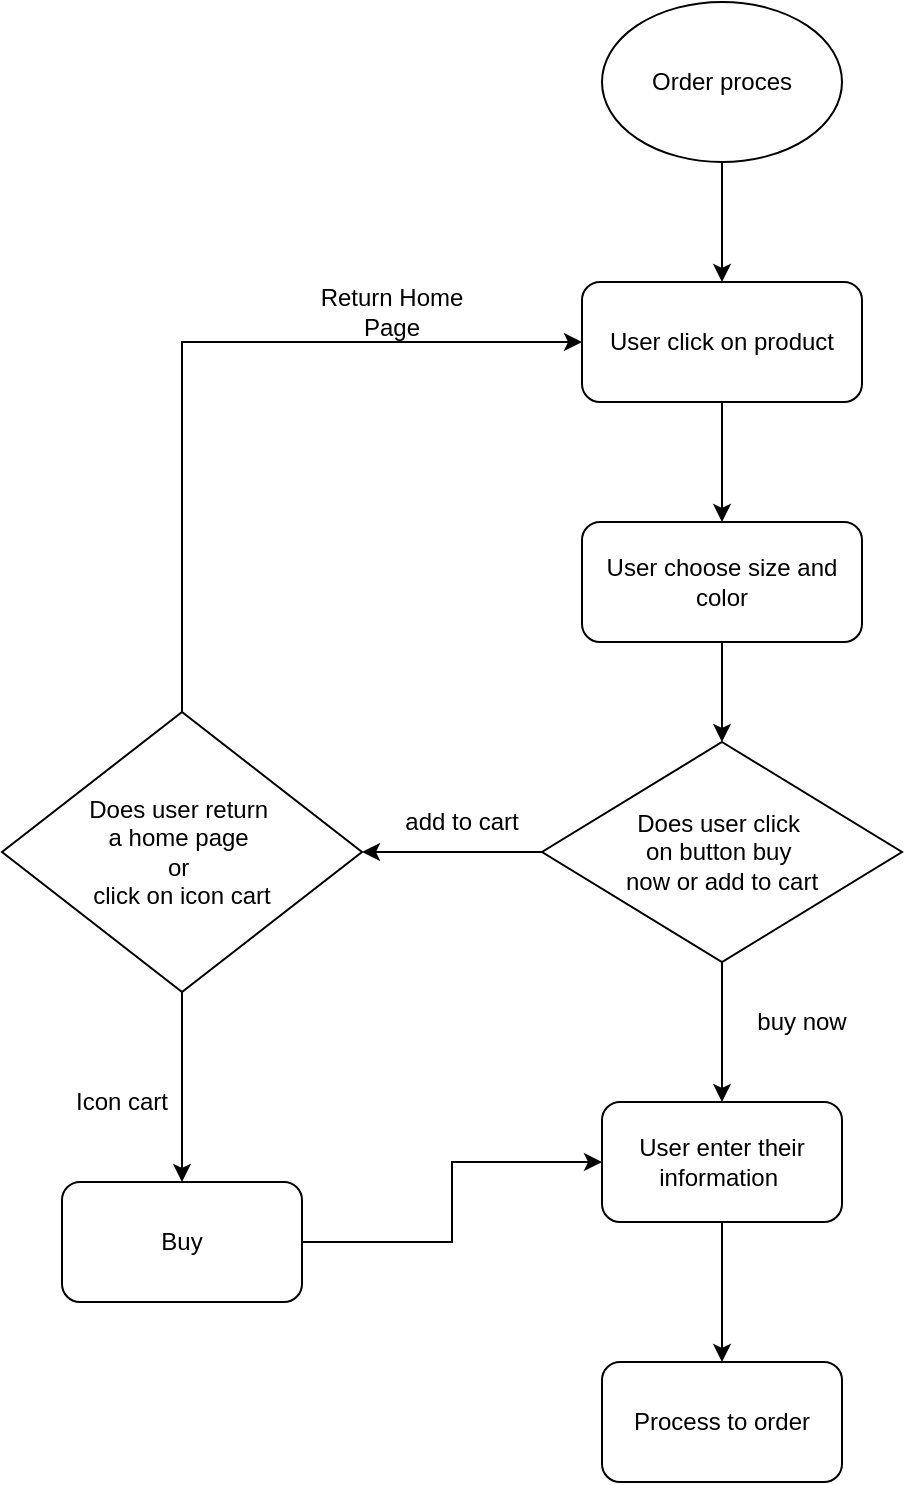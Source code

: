 <mxfile version="24.2.7" type="github">
  <diagram name="Page-1" id="6xafr4eaoE5Th5c3bCpr">
    <mxGraphModel dx="1379" dy="612" grid="1" gridSize="10" guides="1" tooltips="1" connect="1" arrows="1" fold="1" page="1" pageScale="1" pageWidth="827" pageHeight="1169" math="0" shadow="0">
      <root>
        <mxCell id="0" />
        <mxCell id="1" parent="0" />
        <mxCell id="5_tIOBeRYEWyKFKPHUok-18" style="edgeStyle=orthogonalEdgeStyle;rounded=0;orthogonalLoop=1;jettySize=auto;html=1;exitX=0.5;exitY=1;exitDx=0;exitDy=0;entryX=0.5;entryY=0;entryDx=0;entryDy=0;" edge="1" parent="1" source="5_tIOBeRYEWyKFKPHUok-2" target="5_tIOBeRYEWyKFKPHUok-3">
          <mxGeometry relative="1" as="geometry" />
        </mxCell>
        <mxCell id="5_tIOBeRYEWyKFKPHUok-2" value="Order proces" style="ellipse;whiteSpace=wrap;html=1;" vertex="1" parent="1">
          <mxGeometry x="340" y="20" width="120" height="80" as="geometry" />
        </mxCell>
        <mxCell id="5_tIOBeRYEWyKFKPHUok-11" style="edgeStyle=orthogonalEdgeStyle;rounded=0;orthogonalLoop=1;jettySize=auto;html=1;exitX=0.5;exitY=1;exitDx=0;exitDy=0;entryX=0.5;entryY=0;entryDx=0;entryDy=0;" edge="1" parent="1" source="5_tIOBeRYEWyKFKPHUok-3" target="5_tIOBeRYEWyKFKPHUok-4">
          <mxGeometry relative="1" as="geometry" />
        </mxCell>
        <mxCell id="5_tIOBeRYEWyKFKPHUok-3" value="User click on product" style="rounded=1;whiteSpace=wrap;html=1;" vertex="1" parent="1">
          <mxGeometry x="330" y="160" width="140" height="60" as="geometry" />
        </mxCell>
        <mxCell id="5_tIOBeRYEWyKFKPHUok-12" style="edgeStyle=orthogonalEdgeStyle;rounded=0;orthogonalLoop=1;jettySize=auto;html=1;exitX=0.5;exitY=1;exitDx=0;exitDy=0;entryX=0.5;entryY=0;entryDx=0;entryDy=0;" edge="1" parent="1" source="5_tIOBeRYEWyKFKPHUok-4" target="5_tIOBeRYEWyKFKPHUok-6">
          <mxGeometry relative="1" as="geometry" />
        </mxCell>
        <mxCell id="5_tIOBeRYEWyKFKPHUok-4" value="User choose size and color" style="rounded=1;whiteSpace=wrap;html=1;" vertex="1" parent="1">
          <mxGeometry x="330" y="280" width="140" height="60" as="geometry" />
        </mxCell>
        <mxCell id="5_tIOBeRYEWyKFKPHUok-7" style="edgeStyle=orthogonalEdgeStyle;rounded=0;orthogonalLoop=1;jettySize=auto;html=1;exitX=0;exitY=0.5;exitDx=0;exitDy=0;entryX=1;entryY=0.5;entryDx=0;entryDy=0;" edge="1" parent="1" source="5_tIOBeRYEWyKFKPHUok-6" target="5_tIOBeRYEWyKFKPHUok-21">
          <mxGeometry relative="1" as="geometry">
            <mxPoint x="210" y="445" as="targetPoint" />
          </mxGeometry>
        </mxCell>
        <mxCell id="5_tIOBeRYEWyKFKPHUok-14" style="edgeStyle=orthogonalEdgeStyle;rounded=0;orthogonalLoop=1;jettySize=auto;html=1;exitX=1;exitY=0.5;exitDx=0;exitDy=0;" edge="1" parent="1" source="5_tIOBeRYEWyKFKPHUok-6" target="5_tIOBeRYEWyKFKPHUok-13">
          <mxGeometry relative="1" as="geometry">
            <Array as="points">
              <mxPoint x="400" y="445" />
            </Array>
          </mxGeometry>
        </mxCell>
        <mxCell id="5_tIOBeRYEWyKFKPHUok-6" value="Does user click&amp;nbsp;&lt;div&gt;on button buy&amp;nbsp;&lt;/div&gt;&lt;div&gt;now or add to cart&lt;/div&gt;" style="rhombus;whiteSpace=wrap;html=1;" vertex="1" parent="1">
          <mxGeometry x="310" y="390" width="180" height="110" as="geometry" />
        </mxCell>
        <mxCell id="5_tIOBeRYEWyKFKPHUok-8" value="add to cart" style="text;html=1;align=center;verticalAlign=middle;whiteSpace=wrap;rounded=0;" vertex="1" parent="1">
          <mxGeometry x="240" y="415" width="60" height="30" as="geometry" />
        </mxCell>
        <mxCell id="5_tIOBeRYEWyKFKPHUok-17" style="edgeStyle=orthogonalEdgeStyle;rounded=0;orthogonalLoop=1;jettySize=auto;html=1;exitX=0.5;exitY=1;exitDx=0;exitDy=0;entryX=0.5;entryY=0;entryDx=0;entryDy=0;" edge="1" parent="1" source="5_tIOBeRYEWyKFKPHUok-13" target="5_tIOBeRYEWyKFKPHUok-16">
          <mxGeometry relative="1" as="geometry" />
        </mxCell>
        <mxCell id="5_tIOBeRYEWyKFKPHUok-13" value="User enter their information&amp;nbsp;" style="rounded=1;whiteSpace=wrap;html=1;" vertex="1" parent="1">
          <mxGeometry x="340" y="570" width="120" height="60" as="geometry" />
        </mxCell>
        <mxCell id="5_tIOBeRYEWyKFKPHUok-15" value="buy now" style="text;html=1;align=center;verticalAlign=middle;whiteSpace=wrap;rounded=0;" vertex="1" parent="1">
          <mxGeometry x="410" y="515" width="60" height="30" as="geometry" />
        </mxCell>
        <mxCell id="5_tIOBeRYEWyKFKPHUok-16" value="Process to order" style="rounded=1;whiteSpace=wrap;html=1;" vertex="1" parent="1">
          <mxGeometry x="340" y="700" width="120" height="60" as="geometry" />
        </mxCell>
        <mxCell id="5_tIOBeRYEWyKFKPHUok-23" style="edgeStyle=orthogonalEdgeStyle;rounded=0;orthogonalLoop=1;jettySize=auto;html=1;exitX=0.5;exitY=0;exitDx=0;exitDy=0;entryX=0;entryY=0.5;entryDx=0;entryDy=0;" edge="1" parent="1" source="5_tIOBeRYEWyKFKPHUok-21" target="5_tIOBeRYEWyKFKPHUok-3">
          <mxGeometry relative="1" as="geometry" />
        </mxCell>
        <mxCell id="5_tIOBeRYEWyKFKPHUok-25" style="edgeStyle=orthogonalEdgeStyle;rounded=0;orthogonalLoop=1;jettySize=auto;html=1;exitX=0.5;exitY=1;exitDx=0;exitDy=0;entryX=0.5;entryY=0;entryDx=0;entryDy=0;" edge="1" parent="1" source="5_tIOBeRYEWyKFKPHUok-21" target="5_tIOBeRYEWyKFKPHUok-27">
          <mxGeometry relative="1" as="geometry">
            <mxPoint x="130.333" y="650" as="targetPoint" />
          </mxGeometry>
        </mxCell>
        <mxCell id="5_tIOBeRYEWyKFKPHUok-21" value="Does user return&amp;nbsp;&lt;div&gt;a home page&amp;nbsp;&lt;/div&gt;&lt;div&gt;or&amp;nbsp;&lt;/div&gt;&lt;div&gt;click on icon cart&lt;/div&gt;" style="rhombus;whiteSpace=wrap;html=1;" vertex="1" parent="1">
          <mxGeometry x="40" y="375" width="180" height="140" as="geometry" />
        </mxCell>
        <mxCell id="5_tIOBeRYEWyKFKPHUok-24" value="Return Home Page" style="text;html=1;align=center;verticalAlign=middle;whiteSpace=wrap;rounded=0;" vertex="1" parent="1">
          <mxGeometry x="190" y="160" width="90" height="30" as="geometry" />
        </mxCell>
        <mxCell id="5_tIOBeRYEWyKFKPHUok-26" value="Icon cart" style="text;html=1;align=center;verticalAlign=middle;whiteSpace=wrap;rounded=0;" vertex="1" parent="1">
          <mxGeometry x="70" y="555" width="60" height="30" as="geometry" />
        </mxCell>
        <mxCell id="5_tIOBeRYEWyKFKPHUok-29" style="edgeStyle=orthogonalEdgeStyle;rounded=0;orthogonalLoop=1;jettySize=auto;html=1;exitX=1;exitY=0.5;exitDx=0;exitDy=0;entryX=0;entryY=0.5;entryDx=0;entryDy=0;" edge="1" parent="1" source="5_tIOBeRYEWyKFKPHUok-27" target="5_tIOBeRYEWyKFKPHUok-13">
          <mxGeometry relative="1" as="geometry" />
        </mxCell>
        <mxCell id="5_tIOBeRYEWyKFKPHUok-27" value="Buy" style="rounded=1;whiteSpace=wrap;html=1;" vertex="1" parent="1">
          <mxGeometry x="70" y="610" width="120" height="60" as="geometry" />
        </mxCell>
      </root>
    </mxGraphModel>
  </diagram>
</mxfile>
